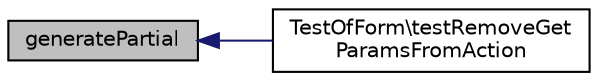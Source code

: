 digraph "generatePartial"
{
  edge [fontname="Helvetica",fontsize="10",labelfontname="Helvetica",labelfontsize="10"];
  node [fontname="Helvetica",fontsize="10",shape=record];
  rankdir="LR";
  Node1 [label="generatePartial",height=0.2,width=0.4,color="black", fillcolor="grey75", style="filled" fontcolor="black"];
  Node1 -> Node2 [dir="back",color="midnightblue",fontsize="10",style="solid",fontname="Helvetica"];
  Node2 [label="TestOfForm\\testRemoveGet\lParamsFromAction",height=0.2,width=0.4,color="black", fillcolor="white", style="filled",URL="$class_test_of_form.html#a333db23f37839e9029ca5cd73a126328"];
}
